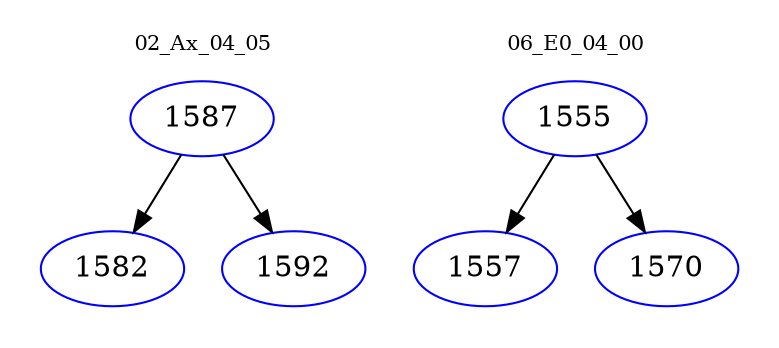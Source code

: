 digraph{
subgraph cluster_0 {
color = white
label = "02_Ax_04_05";
fontsize=10;
T0_1587 [label="1587", color="blue"]
T0_1587 -> T0_1582 [color="black"]
T0_1582 [label="1582", color="blue"]
T0_1587 -> T0_1592 [color="black"]
T0_1592 [label="1592", color="blue"]
}
subgraph cluster_1 {
color = white
label = "06_E0_04_00";
fontsize=10;
T1_1555 [label="1555", color="blue"]
T1_1555 -> T1_1557 [color="black"]
T1_1557 [label="1557", color="blue"]
T1_1555 -> T1_1570 [color="black"]
T1_1570 [label="1570", color="blue"]
}
}
